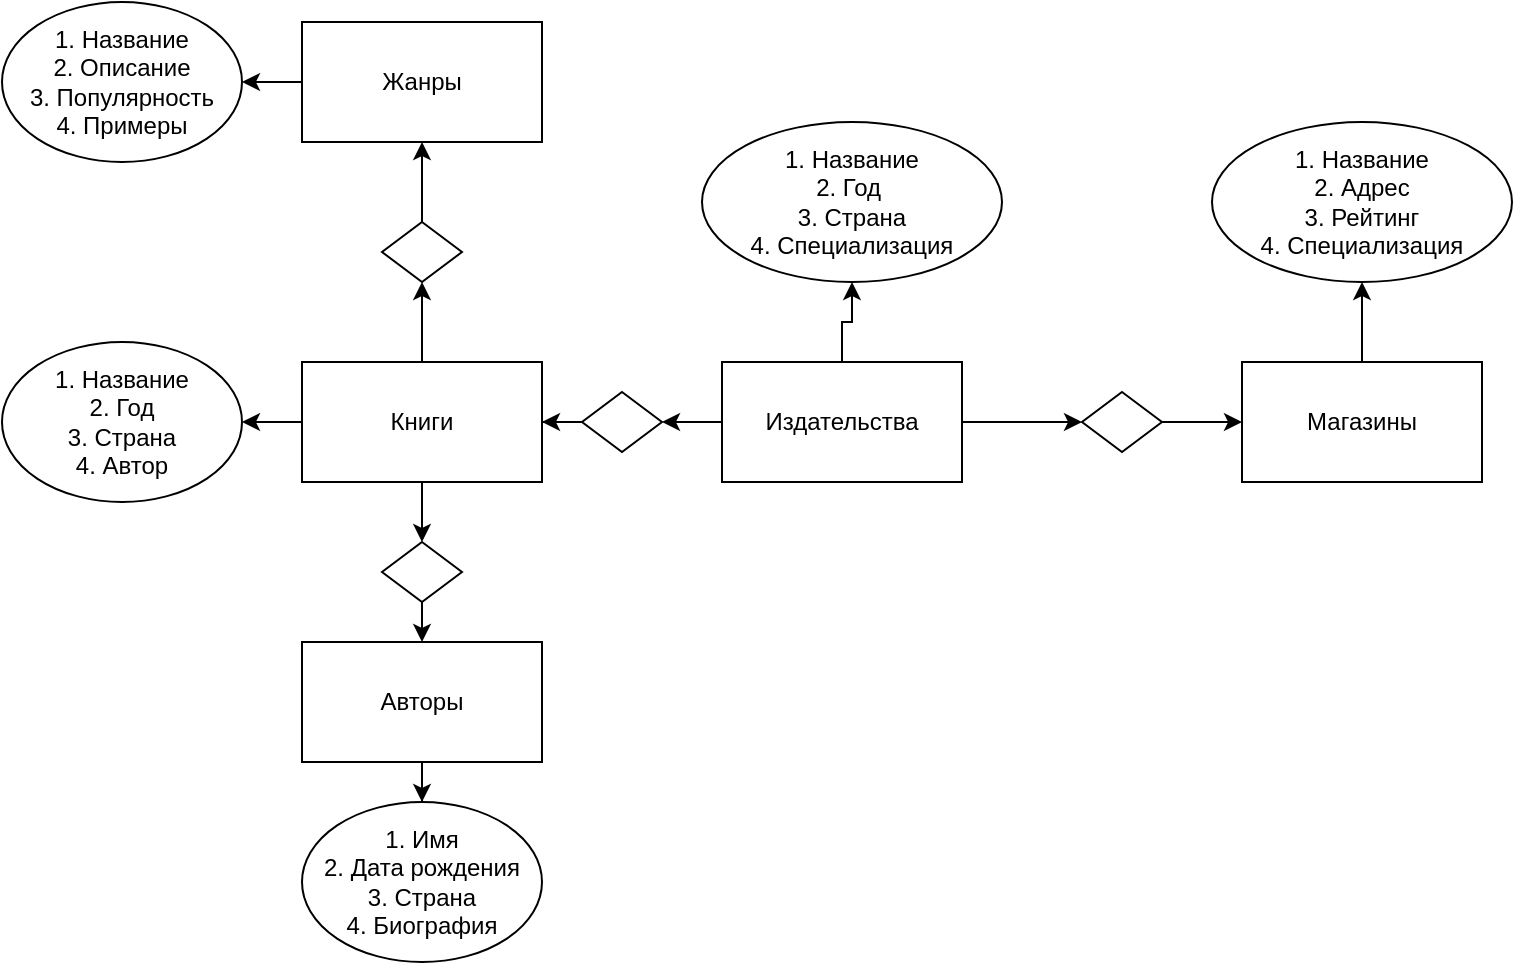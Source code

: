 <mxfile version="23.1.2" type="github">
  <diagram id="R2lEEEUBdFMjLlhIrx00" name="Page-1">
    <mxGraphModel dx="956" dy="540" grid="1" gridSize="10" guides="1" tooltips="1" connect="1" arrows="1" fold="1" page="1" pageScale="1" pageWidth="850" pageHeight="1100" math="0" shadow="0" extFonts="Permanent Marker^https://fonts.googleapis.com/css?family=Permanent+Marker">
      <root>
        <mxCell id="0" />
        <mxCell id="1" parent="0" />
        <mxCell id="3H4Q7Tfk-cGO5AP78dw2-3" value="" style="edgeStyle=orthogonalEdgeStyle;rounded=0;orthogonalLoop=1;jettySize=auto;html=1;" parent="1" source="3H4Q7Tfk-cGO5AP78dw2-1" target="3H4Q7Tfk-cGO5AP78dw2-2" edge="1">
          <mxGeometry relative="1" as="geometry" />
        </mxCell>
        <mxCell id="3H4Q7Tfk-cGO5AP78dw2-5" value="" style="rounded=0;orthogonalLoop=1;jettySize=auto;html=1;" parent="1" source="3H4Q7Tfk-cGO5AP78dw2-1" target="3H4Q7Tfk-cGO5AP78dw2-4" edge="1">
          <mxGeometry relative="1" as="geometry">
            <Array as="points" />
          </mxGeometry>
        </mxCell>
        <mxCell id="3H4Q7Tfk-cGO5AP78dw2-29" style="edgeStyle=orthogonalEdgeStyle;rounded=0;orthogonalLoop=1;jettySize=auto;html=1;entryX=1;entryY=0.5;entryDx=0;entryDy=0;" parent="1" source="3H4Q7Tfk-cGO5AP78dw2-1" target="3H4Q7Tfk-cGO5AP78dw2-28" edge="1">
          <mxGeometry relative="1" as="geometry" />
        </mxCell>
        <mxCell id="3H4Q7Tfk-cGO5AP78dw2-1" value="Издательства" style="rounded=0;whiteSpace=wrap;html=1;" parent="1" vertex="1">
          <mxGeometry x="390" y="270" width="120" height="60" as="geometry" />
        </mxCell>
        <mxCell id="3H4Q7Tfk-cGO5AP78dw2-2" value="1. Название&lt;br&gt;2. Год&amp;nbsp;&lt;br&gt;3. Страна&lt;br&gt;4. Специализация" style="ellipse;whiteSpace=wrap;html=1;" parent="1" vertex="1">
          <mxGeometry x="380" y="150" width="150" height="80" as="geometry" />
        </mxCell>
        <mxCell id="3H4Q7Tfk-cGO5AP78dw2-7" value="" style="edgeStyle=orthogonalEdgeStyle;rounded=0;orthogonalLoop=1;jettySize=auto;html=1;" parent="1" source="3H4Q7Tfk-cGO5AP78dw2-4" target="3H4Q7Tfk-cGO5AP78dw2-6" edge="1">
          <mxGeometry relative="1" as="geometry" />
        </mxCell>
        <mxCell id="3H4Q7Tfk-cGO5AP78dw2-4" value="" style="rhombus;whiteSpace=wrap;html=1;rounded=0;" parent="1" vertex="1">
          <mxGeometry x="570" y="285" width="40" height="30" as="geometry" />
        </mxCell>
        <mxCell id="3H4Q7Tfk-cGO5AP78dw2-9" value="" style="edgeStyle=orthogonalEdgeStyle;rounded=0;orthogonalLoop=1;jettySize=auto;html=1;" parent="1" source="3H4Q7Tfk-cGO5AP78dw2-6" target="3H4Q7Tfk-cGO5AP78dw2-8" edge="1">
          <mxGeometry relative="1" as="geometry" />
        </mxCell>
        <mxCell id="3H4Q7Tfk-cGO5AP78dw2-6" value="Магазины" style="whiteSpace=wrap;html=1;rounded=0;" parent="1" vertex="1">
          <mxGeometry x="650" y="270" width="120" height="60" as="geometry" />
        </mxCell>
        <mxCell id="3H4Q7Tfk-cGO5AP78dw2-8" value="1. Название&lt;br&gt;2. Адрес&lt;br&gt;3. Рейтинг&lt;br&gt;4. Специализация" style="ellipse;whiteSpace=wrap;html=1;rounded=0;" parent="1" vertex="1">
          <mxGeometry x="635" y="150" width="150" height="80" as="geometry" />
        </mxCell>
        <mxCell id="3H4Q7Tfk-cGO5AP78dw2-33" style="edgeStyle=orthogonalEdgeStyle;rounded=0;orthogonalLoop=1;jettySize=auto;html=1;entryX=1;entryY=0.5;entryDx=0;entryDy=0;" parent="1" source="3H4Q7Tfk-cGO5AP78dw2-28" target="3H4Q7Tfk-cGO5AP78dw2-31" edge="1">
          <mxGeometry relative="1" as="geometry" />
        </mxCell>
        <mxCell id="3H4Q7Tfk-cGO5AP78dw2-28" value="" style="rhombus;whiteSpace=wrap;html=1;rounded=0;" parent="1" vertex="1">
          <mxGeometry x="320" y="285" width="40" height="30" as="geometry" />
        </mxCell>
        <mxCell id="3H4Q7Tfk-cGO5AP78dw2-38" style="edgeStyle=orthogonalEdgeStyle;rounded=0;orthogonalLoop=1;jettySize=auto;html=1;exitX=0;exitY=0.5;exitDx=0;exitDy=0;entryX=1;entryY=0.5;entryDx=0;entryDy=0;" parent="1" source="3H4Q7Tfk-cGO5AP78dw2-31" target="3H4Q7Tfk-cGO5AP78dw2-35" edge="1">
          <mxGeometry relative="1" as="geometry" />
        </mxCell>
        <mxCell id="5kUdO3SrCYNmbgAaoxJP-2" style="edgeStyle=orthogonalEdgeStyle;rounded=0;orthogonalLoop=1;jettySize=auto;html=1;exitX=0.5;exitY=1;exitDx=0;exitDy=0;entryX=0.5;entryY=0;entryDx=0;entryDy=0;" parent="1" source="3H4Q7Tfk-cGO5AP78dw2-31" target="5kUdO3SrCYNmbgAaoxJP-1" edge="1">
          <mxGeometry relative="1" as="geometry" />
        </mxCell>
        <mxCell id="5kUdO3SrCYNmbgAaoxJP-10" style="edgeStyle=orthogonalEdgeStyle;rounded=0;orthogonalLoop=1;jettySize=auto;html=1;exitX=0.5;exitY=0;exitDx=0;exitDy=0;entryX=0.5;entryY=1;entryDx=0;entryDy=0;" parent="1" source="3H4Q7Tfk-cGO5AP78dw2-31" target="5kUdO3SrCYNmbgAaoxJP-9" edge="1">
          <mxGeometry relative="1" as="geometry" />
        </mxCell>
        <mxCell id="3H4Q7Tfk-cGO5AP78dw2-31" value="Книги" style="whiteSpace=wrap;html=1;rounded=0;" parent="1" vertex="1">
          <mxGeometry x="180" y="270" width="120" height="60" as="geometry" />
        </mxCell>
        <mxCell id="3H4Q7Tfk-cGO5AP78dw2-35" value="1. Название&lt;br&gt;2. Год&lt;br&gt;3. Страна&lt;br&gt;4. Автор" style="ellipse;whiteSpace=wrap;html=1;" parent="1" vertex="1">
          <mxGeometry x="30" y="260" width="120" height="80" as="geometry" />
        </mxCell>
        <mxCell id="5kUdO3SrCYNmbgAaoxJP-6" style="edgeStyle=orthogonalEdgeStyle;rounded=0;orthogonalLoop=1;jettySize=auto;html=1;exitX=0.5;exitY=1;exitDx=0;exitDy=0;entryX=0.5;entryY=0;entryDx=0;entryDy=0;" parent="1" source="5kUdO3SrCYNmbgAaoxJP-1" target="5kUdO3SrCYNmbgAaoxJP-3" edge="1">
          <mxGeometry relative="1" as="geometry" />
        </mxCell>
        <mxCell id="5kUdO3SrCYNmbgAaoxJP-1" value="" style="rhombus;whiteSpace=wrap;html=1;rounded=0;" parent="1" vertex="1">
          <mxGeometry x="220" y="360" width="40" height="30" as="geometry" />
        </mxCell>
        <mxCell id="5kUdO3SrCYNmbgAaoxJP-8" value="" style="edgeStyle=orthogonalEdgeStyle;rounded=0;orthogonalLoop=1;jettySize=auto;html=1;" parent="1" source="5kUdO3SrCYNmbgAaoxJP-3" target="5kUdO3SrCYNmbgAaoxJP-7" edge="1">
          <mxGeometry relative="1" as="geometry" />
        </mxCell>
        <mxCell id="5kUdO3SrCYNmbgAaoxJP-3" value="Авторы" style="whiteSpace=wrap;html=1;rounded=0;" parent="1" vertex="1">
          <mxGeometry x="180" y="410" width="120" height="60" as="geometry" />
        </mxCell>
        <mxCell id="5kUdO3SrCYNmbgAaoxJP-7" value="1. Имя&lt;br&gt;2. Дата рождения&lt;br&gt;3. Страна&lt;br&gt;4. Биография" style="ellipse;whiteSpace=wrap;html=1;" parent="1" vertex="1">
          <mxGeometry x="180" y="490" width="120" height="80" as="geometry" />
        </mxCell>
        <mxCell id="5kUdO3SrCYNmbgAaoxJP-12" style="edgeStyle=orthogonalEdgeStyle;rounded=0;orthogonalLoop=1;jettySize=auto;html=1;exitX=0.5;exitY=0;exitDx=0;exitDy=0;" parent="1" source="5kUdO3SrCYNmbgAaoxJP-9" target="5kUdO3SrCYNmbgAaoxJP-11" edge="1">
          <mxGeometry relative="1" as="geometry" />
        </mxCell>
        <mxCell id="5kUdO3SrCYNmbgAaoxJP-9" value="" style="rhombus;whiteSpace=wrap;html=1;rounded=0;" parent="1" vertex="1">
          <mxGeometry x="220" y="200" width="40" height="30" as="geometry" />
        </mxCell>
        <mxCell id="5kUdO3SrCYNmbgAaoxJP-14" value="" style="edgeStyle=orthogonalEdgeStyle;rounded=0;orthogonalLoop=1;jettySize=auto;html=1;" parent="1" source="5kUdO3SrCYNmbgAaoxJP-11" target="5kUdO3SrCYNmbgAaoxJP-13" edge="1">
          <mxGeometry relative="1" as="geometry" />
        </mxCell>
        <mxCell id="5kUdO3SrCYNmbgAaoxJP-11" value="Жанры" style="whiteSpace=wrap;html=1;rounded=0;" parent="1" vertex="1">
          <mxGeometry x="180" y="100" width="120" height="60" as="geometry" />
        </mxCell>
        <mxCell id="5kUdO3SrCYNmbgAaoxJP-13" value="1. Название&lt;br&gt;2. Описание&lt;br&gt;3. Популярность&lt;br&gt;4. Примеры" style="ellipse;whiteSpace=wrap;html=1;" parent="1" vertex="1">
          <mxGeometry x="30" y="90" width="120" height="80" as="geometry" />
        </mxCell>
      </root>
    </mxGraphModel>
  </diagram>
</mxfile>
